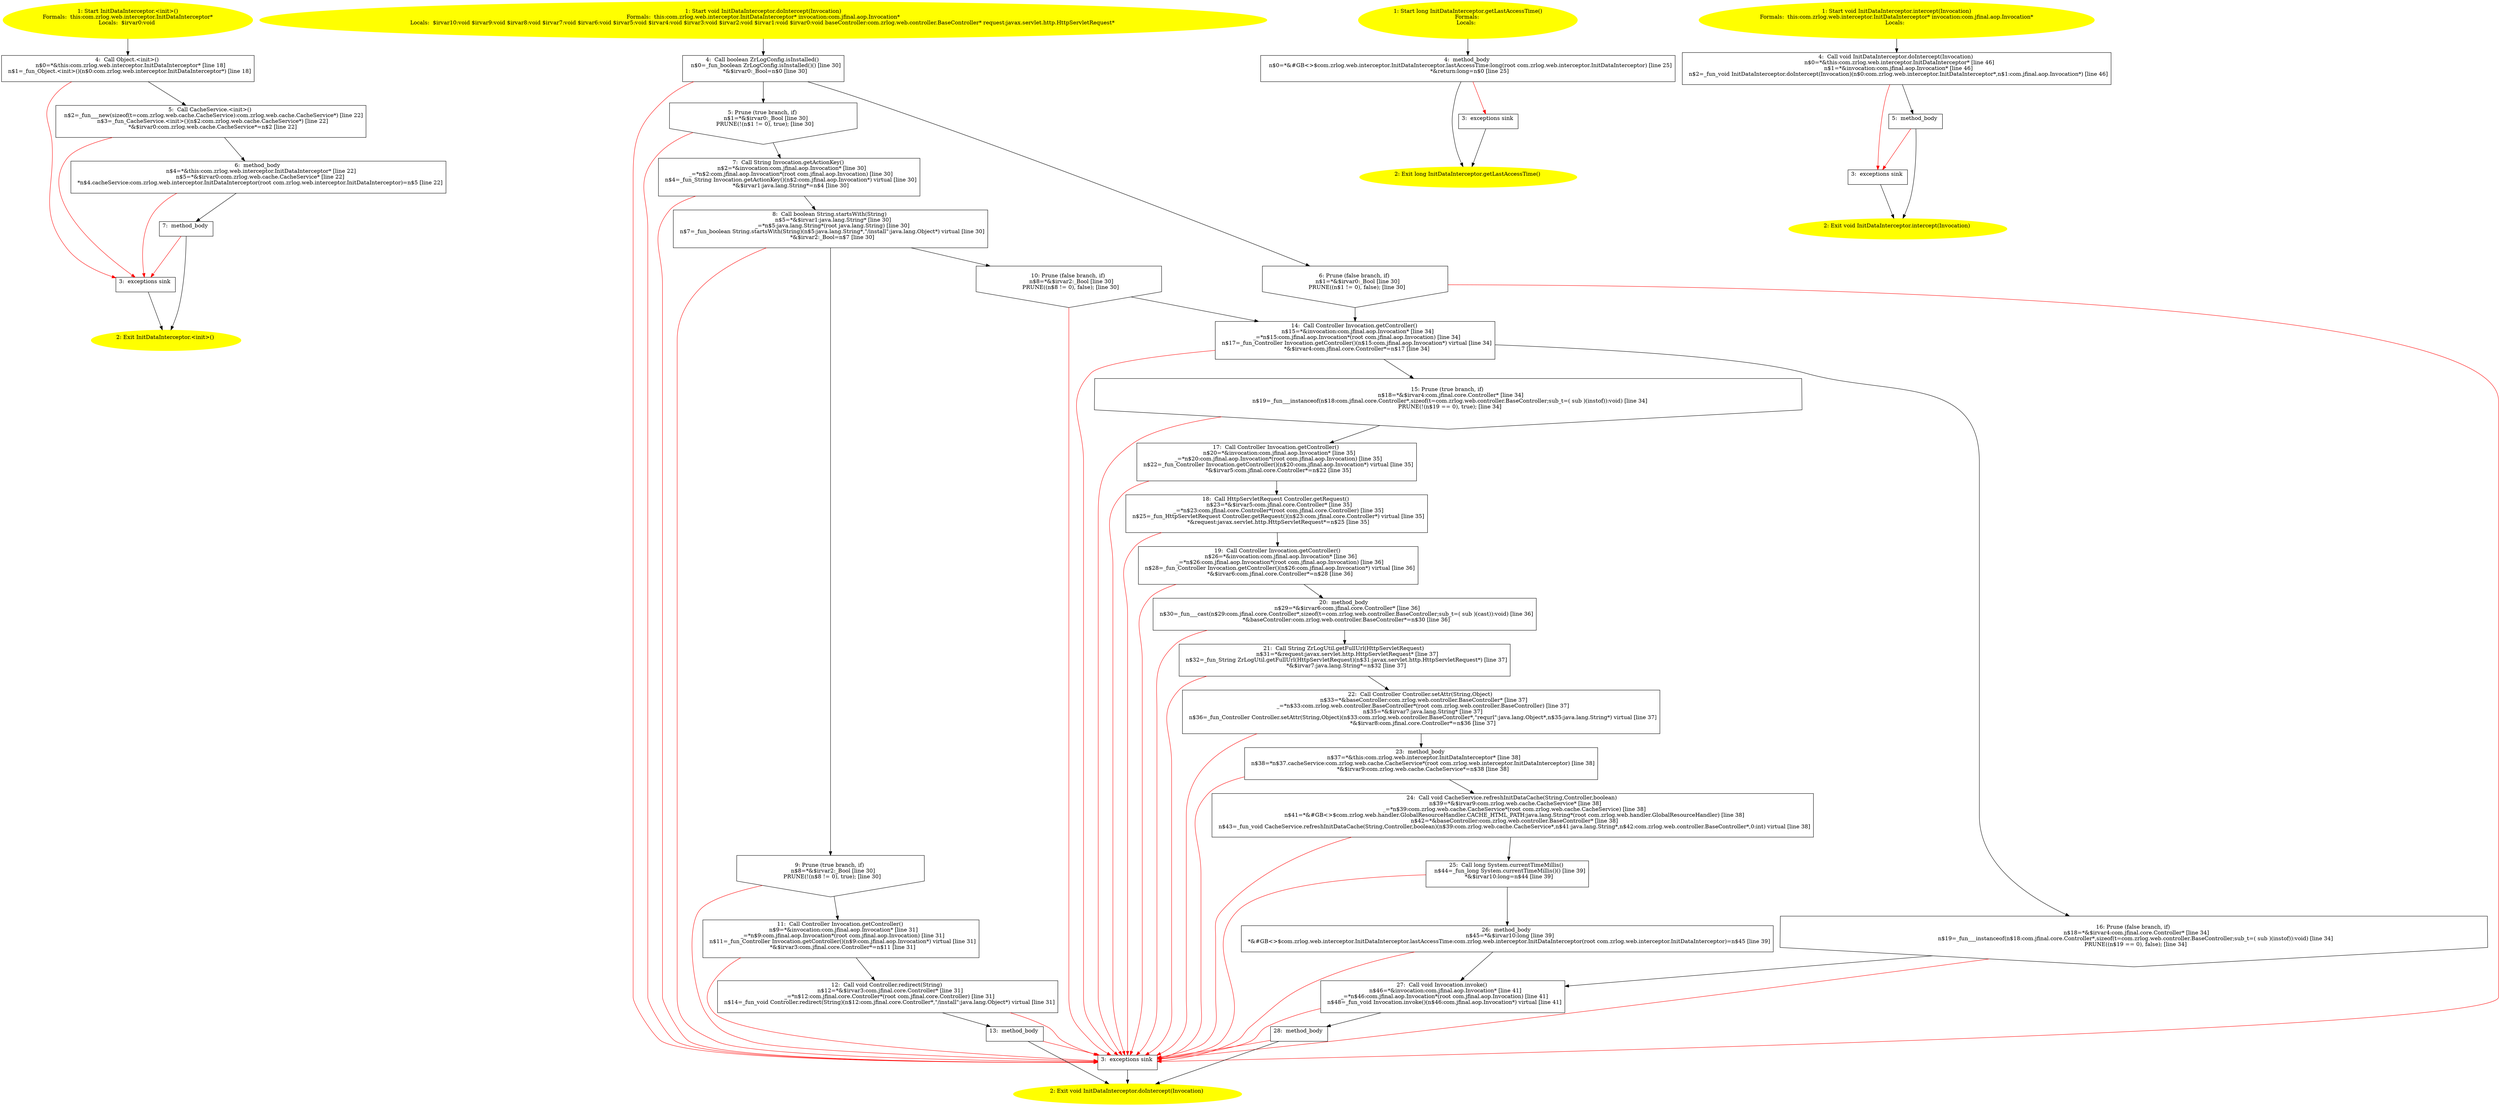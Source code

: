 /* @generated */
digraph cfg {
"com.zrlog.web.interceptor.InitDataInterceptor.<init>().6450cf40d40126b0e0ce25f063590f69_1" [label="1: Start InitDataInterceptor.<init>()\nFormals:  this:com.zrlog.web.interceptor.InitDataInterceptor*\nLocals:  $irvar0:void \n  " color=yellow style=filled]
	

	 "com.zrlog.web.interceptor.InitDataInterceptor.<init>().6450cf40d40126b0e0ce25f063590f69_1" -> "com.zrlog.web.interceptor.InitDataInterceptor.<init>().6450cf40d40126b0e0ce25f063590f69_4" ;
"com.zrlog.web.interceptor.InitDataInterceptor.<init>().6450cf40d40126b0e0ce25f063590f69_2" [label="2: Exit InitDataInterceptor.<init>() \n  " color=yellow style=filled]
	

"com.zrlog.web.interceptor.InitDataInterceptor.<init>().6450cf40d40126b0e0ce25f063590f69_3" [label="3:  exceptions sink \n  " shape="box"]
	

	 "com.zrlog.web.interceptor.InitDataInterceptor.<init>().6450cf40d40126b0e0ce25f063590f69_3" -> "com.zrlog.web.interceptor.InitDataInterceptor.<init>().6450cf40d40126b0e0ce25f063590f69_2" ;
"com.zrlog.web.interceptor.InitDataInterceptor.<init>().6450cf40d40126b0e0ce25f063590f69_4" [label="4:  Call Object.<init>() \n   n$0=*&this:com.zrlog.web.interceptor.InitDataInterceptor* [line 18]\n  n$1=_fun_Object.<init>()(n$0:com.zrlog.web.interceptor.InitDataInterceptor*) [line 18]\n " shape="box"]
	

	 "com.zrlog.web.interceptor.InitDataInterceptor.<init>().6450cf40d40126b0e0ce25f063590f69_4" -> "com.zrlog.web.interceptor.InitDataInterceptor.<init>().6450cf40d40126b0e0ce25f063590f69_5" ;
	 "com.zrlog.web.interceptor.InitDataInterceptor.<init>().6450cf40d40126b0e0ce25f063590f69_4" -> "com.zrlog.web.interceptor.InitDataInterceptor.<init>().6450cf40d40126b0e0ce25f063590f69_3" [color="red" ];
"com.zrlog.web.interceptor.InitDataInterceptor.<init>().6450cf40d40126b0e0ce25f063590f69_5" [label="5:  Call CacheService.<init>() \n   n$2=_fun___new(sizeof(t=com.zrlog.web.cache.CacheService):com.zrlog.web.cache.CacheService*) [line 22]\n  n$3=_fun_CacheService.<init>()(n$2:com.zrlog.web.cache.CacheService*) [line 22]\n  *&$irvar0:com.zrlog.web.cache.CacheService*=n$2 [line 22]\n " shape="box"]
	

	 "com.zrlog.web.interceptor.InitDataInterceptor.<init>().6450cf40d40126b0e0ce25f063590f69_5" -> "com.zrlog.web.interceptor.InitDataInterceptor.<init>().6450cf40d40126b0e0ce25f063590f69_6" ;
	 "com.zrlog.web.interceptor.InitDataInterceptor.<init>().6450cf40d40126b0e0ce25f063590f69_5" -> "com.zrlog.web.interceptor.InitDataInterceptor.<init>().6450cf40d40126b0e0ce25f063590f69_3" [color="red" ];
"com.zrlog.web.interceptor.InitDataInterceptor.<init>().6450cf40d40126b0e0ce25f063590f69_6" [label="6:  method_body \n   n$4=*&this:com.zrlog.web.interceptor.InitDataInterceptor* [line 22]\n  n$5=*&$irvar0:com.zrlog.web.cache.CacheService* [line 22]\n  *n$4.cacheService:com.zrlog.web.interceptor.InitDataInterceptor(root com.zrlog.web.interceptor.InitDataInterceptor)=n$5 [line 22]\n " shape="box"]
	

	 "com.zrlog.web.interceptor.InitDataInterceptor.<init>().6450cf40d40126b0e0ce25f063590f69_6" -> "com.zrlog.web.interceptor.InitDataInterceptor.<init>().6450cf40d40126b0e0ce25f063590f69_7" ;
	 "com.zrlog.web.interceptor.InitDataInterceptor.<init>().6450cf40d40126b0e0ce25f063590f69_6" -> "com.zrlog.web.interceptor.InitDataInterceptor.<init>().6450cf40d40126b0e0ce25f063590f69_3" [color="red" ];
"com.zrlog.web.interceptor.InitDataInterceptor.<init>().6450cf40d40126b0e0ce25f063590f69_7" [label="7:  method_body \n  " shape="box"]
	

	 "com.zrlog.web.interceptor.InitDataInterceptor.<init>().6450cf40d40126b0e0ce25f063590f69_7" -> "com.zrlog.web.interceptor.InitDataInterceptor.<init>().6450cf40d40126b0e0ce25f063590f69_2" ;
	 "com.zrlog.web.interceptor.InitDataInterceptor.<init>().6450cf40d40126b0e0ce25f063590f69_7" -> "com.zrlog.web.interceptor.InitDataInterceptor.<init>().6450cf40d40126b0e0ce25f063590f69_3" [color="red" ];
"com.zrlog.web.interceptor.InitDataInterceptor.doIntercept(com.jfinal.aop.Invocation):void.5eb7ccba4d43872726328a76ab29473d_1" [label="1: Start void InitDataInterceptor.doIntercept(Invocation)\nFormals:  this:com.zrlog.web.interceptor.InitDataInterceptor* invocation:com.jfinal.aop.Invocation*\nLocals:  $irvar10:void $irvar9:void $irvar8:void $irvar7:void $irvar6:void $irvar5:void $irvar4:void $irvar3:void $irvar2:void $irvar1:void $irvar0:void baseController:com.zrlog.web.controller.BaseController* request:javax.servlet.http.HttpServletRequest* \n  " color=yellow style=filled]
	

	 "com.zrlog.web.interceptor.InitDataInterceptor.doIntercept(com.jfinal.aop.Invocation):void.5eb7ccba4d43872726328a76ab29473d_1" -> "com.zrlog.web.interceptor.InitDataInterceptor.doIntercept(com.jfinal.aop.Invocation):void.5eb7ccba4d43872726328a76ab29473d_4" ;
"com.zrlog.web.interceptor.InitDataInterceptor.doIntercept(com.jfinal.aop.Invocation):void.5eb7ccba4d43872726328a76ab29473d_2" [label="2: Exit void InitDataInterceptor.doIntercept(Invocation) \n  " color=yellow style=filled]
	

"com.zrlog.web.interceptor.InitDataInterceptor.doIntercept(com.jfinal.aop.Invocation):void.5eb7ccba4d43872726328a76ab29473d_3" [label="3:  exceptions sink \n  " shape="box"]
	

	 "com.zrlog.web.interceptor.InitDataInterceptor.doIntercept(com.jfinal.aop.Invocation):void.5eb7ccba4d43872726328a76ab29473d_3" -> "com.zrlog.web.interceptor.InitDataInterceptor.doIntercept(com.jfinal.aop.Invocation):void.5eb7ccba4d43872726328a76ab29473d_2" ;
"com.zrlog.web.interceptor.InitDataInterceptor.doIntercept(com.jfinal.aop.Invocation):void.5eb7ccba4d43872726328a76ab29473d_4" [label="4:  Call boolean ZrLogConfig.isInstalled() \n   n$0=_fun_boolean ZrLogConfig.isInstalled()() [line 30]\n  *&$irvar0:_Bool=n$0 [line 30]\n " shape="box"]
	

	 "com.zrlog.web.interceptor.InitDataInterceptor.doIntercept(com.jfinal.aop.Invocation):void.5eb7ccba4d43872726328a76ab29473d_4" -> "com.zrlog.web.interceptor.InitDataInterceptor.doIntercept(com.jfinal.aop.Invocation):void.5eb7ccba4d43872726328a76ab29473d_5" ;
	 "com.zrlog.web.interceptor.InitDataInterceptor.doIntercept(com.jfinal.aop.Invocation):void.5eb7ccba4d43872726328a76ab29473d_4" -> "com.zrlog.web.interceptor.InitDataInterceptor.doIntercept(com.jfinal.aop.Invocation):void.5eb7ccba4d43872726328a76ab29473d_6" ;
	 "com.zrlog.web.interceptor.InitDataInterceptor.doIntercept(com.jfinal.aop.Invocation):void.5eb7ccba4d43872726328a76ab29473d_4" -> "com.zrlog.web.interceptor.InitDataInterceptor.doIntercept(com.jfinal.aop.Invocation):void.5eb7ccba4d43872726328a76ab29473d_3" [color="red" ];
"com.zrlog.web.interceptor.InitDataInterceptor.doIntercept(com.jfinal.aop.Invocation):void.5eb7ccba4d43872726328a76ab29473d_5" [label="5: Prune (true branch, if) \n   n$1=*&$irvar0:_Bool [line 30]\n  PRUNE(!(n$1 != 0), true); [line 30]\n " shape="invhouse"]
	

	 "com.zrlog.web.interceptor.InitDataInterceptor.doIntercept(com.jfinal.aop.Invocation):void.5eb7ccba4d43872726328a76ab29473d_5" -> "com.zrlog.web.interceptor.InitDataInterceptor.doIntercept(com.jfinal.aop.Invocation):void.5eb7ccba4d43872726328a76ab29473d_7" ;
	 "com.zrlog.web.interceptor.InitDataInterceptor.doIntercept(com.jfinal.aop.Invocation):void.5eb7ccba4d43872726328a76ab29473d_5" -> "com.zrlog.web.interceptor.InitDataInterceptor.doIntercept(com.jfinal.aop.Invocation):void.5eb7ccba4d43872726328a76ab29473d_3" [color="red" ];
"com.zrlog.web.interceptor.InitDataInterceptor.doIntercept(com.jfinal.aop.Invocation):void.5eb7ccba4d43872726328a76ab29473d_6" [label="6: Prune (false branch, if) \n   n$1=*&$irvar0:_Bool [line 30]\n  PRUNE((n$1 != 0), false); [line 30]\n " shape="invhouse"]
	

	 "com.zrlog.web.interceptor.InitDataInterceptor.doIntercept(com.jfinal.aop.Invocation):void.5eb7ccba4d43872726328a76ab29473d_6" -> "com.zrlog.web.interceptor.InitDataInterceptor.doIntercept(com.jfinal.aop.Invocation):void.5eb7ccba4d43872726328a76ab29473d_14" ;
	 "com.zrlog.web.interceptor.InitDataInterceptor.doIntercept(com.jfinal.aop.Invocation):void.5eb7ccba4d43872726328a76ab29473d_6" -> "com.zrlog.web.interceptor.InitDataInterceptor.doIntercept(com.jfinal.aop.Invocation):void.5eb7ccba4d43872726328a76ab29473d_3" [color="red" ];
"com.zrlog.web.interceptor.InitDataInterceptor.doIntercept(com.jfinal.aop.Invocation):void.5eb7ccba4d43872726328a76ab29473d_7" [label="7:  Call String Invocation.getActionKey() \n   n$2=*&invocation:com.jfinal.aop.Invocation* [line 30]\n  _=*n$2:com.jfinal.aop.Invocation*(root com.jfinal.aop.Invocation) [line 30]\n  n$4=_fun_String Invocation.getActionKey()(n$2:com.jfinal.aop.Invocation*) virtual [line 30]\n  *&$irvar1:java.lang.String*=n$4 [line 30]\n " shape="box"]
	

	 "com.zrlog.web.interceptor.InitDataInterceptor.doIntercept(com.jfinal.aop.Invocation):void.5eb7ccba4d43872726328a76ab29473d_7" -> "com.zrlog.web.interceptor.InitDataInterceptor.doIntercept(com.jfinal.aop.Invocation):void.5eb7ccba4d43872726328a76ab29473d_8" ;
	 "com.zrlog.web.interceptor.InitDataInterceptor.doIntercept(com.jfinal.aop.Invocation):void.5eb7ccba4d43872726328a76ab29473d_7" -> "com.zrlog.web.interceptor.InitDataInterceptor.doIntercept(com.jfinal.aop.Invocation):void.5eb7ccba4d43872726328a76ab29473d_3" [color="red" ];
"com.zrlog.web.interceptor.InitDataInterceptor.doIntercept(com.jfinal.aop.Invocation):void.5eb7ccba4d43872726328a76ab29473d_8" [label="8:  Call boolean String.startsWith(String) \n   n$5=*&$irvar1:java.lang.String* [line 30]\n  _=*n$5:java.lang.String*(root java.lang.String) [line 30]\n  n$7=_fun_boolean String.startsWith(String)(n$5:java.lang.String*,\"/install\":java.lang.Object*) virtual [line 30]\n  *&$irvar2:_Bool=n$7 [line 30]\n " shape="box"]
	

	 "com.zrlog.web.interceptor.InitDataInterceptor.doIntercept(com.jfinal.aop.Invocation):void.5eb7ccba4d43872726328a76ab29473d_8" -> "com.zrlog.web.interceptor.InitDataInterceptor.doIntercept(com.jfinal.aop.Invocation):void.5eb7ccba4d43872726328a76ab29473d_9" ;
	 "com.zrlog.web.interceptor.InitDataInterceptor.doIntercept(com.jfinal.aop.Invocation):void.5eb7ccba4d43872726328a76ab29473d_8" -> "com.zrlog.web.interceptor.InitDataInterceptor.doIntercept(com.jfinal.aop.Invocation):void.5eb7ccba4d43872726328a76ab29473d_10" ;
	 "com.zrlog.web.interceptor.InitDataInterceptor.doIntercept(com.jfinal.aop.Invocation):void.5eb7ccba4d43872726328a76ab29473d_8" -> "com.zrlog.web.interceptor.InitDataInterceptor.doIntercept(com.jfinal.aop.Invocation):void.5eb7ccba4d43872726328a76ab29473d_3" [color="red" ];
"com.zrlog.web.interceptor.InitDataInterceptor.doIntercept(com.jfinal.aop.Invocation):void.5eb7ccba4d43872726328a76ab29473d_9" [label="9: Prune (true branch, if) \n   n$8=*&$irvar2:_Bool [line 30]\n  PRUNE(!(n$8 != 0), true); [line 30]\n " shape="invhouse"]
	

	 "com.zrlog.web.interceptor.InitDataInterceptor.doIntercept(com.jfinal.aop.Invocation):void.5eb7ccba4d43872726328a76ab29473d_9" -> "com.zrlog.web.interceptor.InitDataInterceptor.doIntercept(com.jfinal.aop.Invocation):void.5eb7ccba4d43872726328a76ab29473d_11" ;
	 "com.zrlog.web.interceptor.InitDataInterceptor.doIntercept(com.jfinal.aop.Invocation):void.5eb7ccba4d43872726328a76ab29473d_9" -> "com.zrlog.web.interceptor.InitDataInterceptor.doIntercept(com.jfinal.aop.Invocation):void.5eb7ccba4d43872726328a76ab29473d_3" [color="red" ];
"com.zrlog.web.interceptor.InitDataInterceptor.doIntercept(com.jfinal.aop.Invocation):void.5eb7ccba4d43872726328a76ab29473d_10" [label="10: Prune (false branch, if) \n   n$8=*&$irvar2:_Bool [line 30]\n  PRUNE((n$8 != 0), false); [line 30]\n " shape="invhouse"]
	

	 "com.zrlog.web.interceptor.InitDataInterceptor.doIntercept(com.jfinal.aop.Invocation):void.5eb7ccba4d43872726328a76ab29473d_10" -> "com.zrlog.web.interceptor.InitDataInterceptor.doIntercept(com.jfinal.aop.Invocation):void.5eb7ccba4d43872726328a76ab29473d_14" ;
	 "com.zrlog.web.interceptor.InitDataInterceptor.doIntercept(com.jfinal.aop.Invocation):void.5eb7ccba4d43872726328a76ab29473d_10" -> "com.zrlog.web.interceptor.InitDataInterceptor.doIntercept(com.jfinal.aop.Invocation):void.5eb7ccba4d43872726328a76ab29473d_3" [color="red" ];
"com.zrlog.web.interceptor.InitDataInterceptor.doIntercept(com.jfinal.aop.Invocation):void.5eb7ccba4d43872726328a76ab29473d_11" [label="11:  Call Controller Invocation.getController() \n   n$9=*&invocation:com.jfinal.aop.Invocation* [line 31]\n  _=*n$9:com.jfinal.aop.Invocation*(root com.jfinal.aop.Invocation) [line 31]\n  n$11=_fun_Controller Invocation.getController()(n$9:com.jfinal.aop.Invocation*) virtual [line 31]\n  *&$irvar3:com.jfinal.core.Controller*=n$11 [line 31]\n " shape="box"]
	

	 "com.zrlog.web.interceptor.InitDataInterceptor.doIntercept(com.jfinal.aop.Invocation):void.5eb7ccba4d43872726328a76ab29473d_11" -> "com.zrlog.web.interceptor.InitDataInterceptor.doIntercept(com.jfinal.aop.Invocation):void.5eb7ccba4d43872726328a76ab29473d_12" ;
	 "com.zrlog.web.interceptor.InitDataInterceptor.doIntercept(com.jfinal.aop.Invocation):void.5eb7ccba4d43872726328a76ab29473d_11" -> "com.zrlog.web.interceptor.InitDataInterceptor.doIntercept(com.jfinal.aop.Invocation):void.5eb7ccba4d43872726328a76ab29473d_3" [color="red" ];
"com.zrlog.web.interceptor.InitDataInterceptor.doIntercept(com.jfinal.aop.Invocation):void.5eb7ccba4d43872726328a76ab29473d_12" [label="12:  Call void Controller.redirect(String) \n   n$12=*&$irvar3:com.jfinal.core.Controller* [line 31]\n  _=*n$12:com.jfinal.core.Controller*(root com.jfinal.core.Controller) [line 31]\n  n$14=_fun_void Controller.redirect(String)(n$12:com.jfinal.core.Controller*,\"/install\":java.lang.Object*) virtual [line 31]\n " shape="box"]
	

	 "com.zrlog.web.interceptor.InitDataInterceptor.doIntercept(com.jfinal.aop.Invocation):void.5eb7ccba4d43872726328a76ab29473d_12" -> "com.zrlog.web.interceptor.InitDataInterceptor.doIntercept(com.jfinal.aop.Invocation):void.5eb7ccba4d43872726328a76ab29473d_13" ;
	 "com.zrlog.web.interceptor.InitDataInterceptor.doIntercept(com.jfinal.aop.Invocation):void.5eb7ccba4d43872726328a76ab29473d_12" -> "com.zrlog.web.interceptor.InitDataInterceptor.doIntercept(com.jfinal.aop.Invocation):void.5eb7ccba4d43872726328a76ab29473d_3" [color="red" ];
"com.zrlog.web.interceptor.InitDataInterceptor.doIntercept(com.jfinal.aop.Invocation):void.5eb7ccba4d43872726328a76ab29473d_13" [label="13:  method_body \n  " shape="box"]
	

	 "com.zrlog.web.interceptor.InitDataInterceptor.doIntercept(com.jfinal.aop.Invocation):void.5eb7ccba4d43872726328a76ab29473d_13" -> "com.zrlog.web.interceptor.InitDataInterceptor.doIntercept(com.jfinal.aop.Invocation):void.5eb7ccba4d43872726328a76ab29473d_2" ;
	 "com.zrlog.web.interceptor.InitDataInterceptor.doIntercept(com.jfinal.aop.Invocation):void.5eb7ccba4d43872726328a76ab29473d_13" -> "com.zrlog.web.interceptor.InitDataInterceptor.doIntercept(com.jfinal.aop.Invocation):void.5eb7ccba4d43872726328a76ab29473d_3" [color="red" ];
"com.zrlog.web.interceptor.InitDataInterceptor.doIntercept(com.jfinal.aop.Invocation):void.5eb7ccba4d43872726328a76ab29473d_14" [label="14:  Call Controller Invocation.getController() \n   n$15=*&invocation:com.jfinal.aop.Invocation* [line 34]\n  _=*n$15:com.jfinal.aop.Invocation*(root com.jfinal.aop.Invocation) [line 34]\n  n$17=_fun_Controller Invocation.getController()(n$15:com.jfinal.aop.Invocation*) virtual [line 34]\n  *&$irvar4:com.jfinal.core.Controller*=n$17 [line 34]\n " shape="box"]
	

	 "com.zrlog.web.interceptor.InitDataInterceptor.doIntercept(com.jfinal.aop.Invocation):void.5eb7ccba4d43872726328a76ab29473d_14" -> "com.zrlog.web.interceptor.InitDataInterceptor.doIntercept(com.jfinal.aop.Invocation):void.5eb7ccba4d43872726328a76ab29473d_15" ;
	 "com.zrlog.web.interceptor.InitDataInterceptor.doIntercept(com.jfinal.aop.Invocation):void.5eb7ccba4d43872726328a76ab29473d_14" -> "com.zrlog.web.interceptor.InitDataInterceptor.doIntercept(com.jfinal.aop.Invocation):void.5eb7ccba4d43872726328a76ab29473d_16" ;
	 "com.zrlog.web.interceptor.InitDataInterceptor.doIntercept(com.jfinal.aop.Invocation):void.5eb7ccba4d43872726328a76ab29473d_14" -> "com.zrlog.web.interceptor.InitDataInterceptor.doIntercept(com.jfinal.aop.Invocation):void.5eb7ccba4d43872726328a76ab29473d_3" [color="red" ];
"com.zrlog.web.interceptor.InitDataInterceptor.doIntercept(com.jfinal.aop.Invocation):void.5eb7ccba4d43872726328a76ab29473d_15" [label="15: Prune (true branch, if) \n   n$18=*&$irvar4:com.jfinal.core.Controller* [line 34]\n  n$19=_fun___instanceof(n$18:com.jfinal.core.Controller*,sizeof(t=com.zrlog.web.controller.BaseController;sub_t=( sub )(instof)):void) [line 34]\n  PRUNE(!(n$19 == 0), true); [line 34]\n " shape="invhouse"]
	

	 "com.zrlog.web.interceptor.InitDataInterceptor.doIntercept(com.jfinal.aop.Invocation):void.5eb7ccba4d43872726328a76ab29473d_15" -> "com.zrlog.web.interceptor.InitDataInterceptor.doIntercept(com.jfinal.aop.Invocation):void.5eb7ccba4d43872726328a76ab29473d_17" ;
	 "com.zrlog.web.interceptor.InitDataInterceptor.doIntercept(com.jfinal.aop.Invocation):void.5eb7ccba4d43872726328a76ab29473d_15" -> "com.zrlog.web.interceptor.InitDataInterceptor.doIntercept(com.jfinal.aop.Invocation):void.5eb7ccba4d43872726328a76ab29473d_3" [color="red" ];
"com.zrlog.web.interceptor.InitDataInterceptor.doIntercept(com.jfinal.aop.Invocation):void.5eb7ccba4d43872726328a76ab29473d_16" [label="16: Prune (false branch, if) \n   n$18=*&$irvar4:com.jfinal.core.Controller* [line 34]\n  n$19=_fun___instanceof(n$18:com.jfinal.core.Controller*,sizeof(t=com.zrlog.web.controller.BaseController;sub_t=( sub )(instof)):void) [line 34]\n  PRUNE((n$19 == 0), false); [line 34]\n " shape="invhouse"]
	

	 "com.zrlog.web.interceptor.InitDataInterceptor.doIntercept(com.jfinal.aop.Invocation):void.5eb7ccba4d43872726328a76ab29473d_16" -> "com.zrlog.web.interceptor.InitDataInterceptor.doIntercept(com.jfinal.aop.Invocation):void.5eb7ccba4d43872726328a76ab29473d_27" ;
	 "com.zrlog.web.interceptor.InitDataInterceptor.doIntercept(com.jfinal.aop.Invocation):void.5eb7ccba4d43872726328a76ab29473d_16" -> "com.zrlog.web.interceptor.InitDataInterceptor.doIntercept(com.jfinal.aop.Invocation):void.5eb7ccba4d43872726328a76ab29473d_3" [color="red" ];
"com.zrlog.web.interceptor.InitDataInterceptor.doIntercept(com.jfinal.aop.Invocation):void.5eb7ccba4d43872726328a76ab29473d_17" [label="17:  Call Controller Invocation.getController() \n   n$20=*&invocation:com.jfinal.aop.Invocation* [line 35]\n  _=*n$20:com.jfinal.aop.Invocation*(root com.jfinal.aop.Invocation) [line 35]\n  n$22=_fun_Controller Invocation.getController()(n$20:com.jfinal.aop.Invocation*) virtual [line 35]\n  *&$irvar5:com.jfinal.core.Controller*=n$22 [line 35]\n " shape="box"]
	

	 "com.zrlog.web.interceptor.InitDataInterceptor.doIntercept(com.jfinal.aop.Invocation):void.5eb7ccba4d43872726328a76ab29473d_17" -> "com.zrlog.web.interceptor.InitDataInterceptor.doIntercept(com.jfinal.aop.Invocation):void.5eb7ccba4d43872726328a76ab29473d_18" ;
	 "com.zrlog.web.interceptor.InitDataInterceptor.doIntercept(com.jfinal.aop.Invocation):void.5eb7ccba4d43872726328a76ab29473d_17" -> "com.zrlog.web.interceptor.InitDataInterceptor.doIntercept(com.jfinal.aop.Invocation):void.5eb7ccba4d43872726328a76ab29473d_3" [color="red" ];
"com.zrlog.web.interceptor.InitDataInterceptor.doIntercept(com.jfinal.aop.Invocation):void.5eb7ccba4d43872726328a76ab29473d_18" [label="18:  Call HttpServletRequest Controller.getRequest() \n   n$23=*&$irvar5:com.jfinal.core.Controller* [line 35]\n  _=*n$23:com.jfinal.core.Controller*(root com.jfinal.core.Controller) [line 35]\n  n$25=_fun_HttpServletRequest Controller.getRequest()(n$23:com.jfinal.core.Controller*) virtual [line 35]\n  *&request:javax.servlet.http.HttpServletRequest*=n$25 [line 35]\n " shape="box"]
	

	 "com.zrlog.web.interceptor.InitDataInterceptor.doIntercept(com.jfinal.aop.Invocation):void.5eb7ccba4d43872726328a76ab29473d_18" -> "com.zrlog.web.interceptor.InitDataInterceptor.doIntercept(com.jfinal.aop.Invocation):void.5eb7ccba4d43872726328a76ab29473d_19" ;
	 "com.zrlog.web.interceptor.InitDataInterceptor.doIntercept(com.jfinal.aop.Invocation):void.5eb7ccba4d43872726328a76ab29473d_18" -> "com.zrlog.web.interceptor.InitDataInterceptor.doIntercept(com.jfinal.aop.Invocation):void.5eb7ccba4d43872726328a76ab29473d_3" [color="red" ];
"com.zrlog.web.interceptor.InitDataInterceptor.doIntercept(com.jfinal.aop.Invocation):void.5eb7ccba4d43872726328a76ab29473d_19" [label="19:  Call Controller Invocation.getController() \n   n$26=*&invocation:com.jfinal.aop.Invocation* [line 36]\n  _=*n$26:com.jfinal.aop.Invocation*(root com.jfinal.aop.Invocation) [line 36]\n  n$28=_fun_Controller Invocation.getController()(n$26:com.jfinal.aop.Invocation*) virtual [line 36]\n  *&$irvar6:com.jfinal.core.Controller*=n$28 [line 36]\n " shape="box"]
	

	 "com.zrlog.web.interceptor.InitDataInterceptor.doIntercept(com.jfinal.aop.Invocation):void.5eb7ccba4d43872726328a76ab29473d_19" -> "com.zrlog.web.interceptor.InitDataInterceptor.doIntercept(com.jfinal.aop.Invocation):void.5eb7ccba4d43872726328a76ab29473d_20" ;
	 "com.zrlog.web.interceptor.InitDataInterceptor.doIntercept(com.jfinal.aop.Invocation):void.5eb7ccba4d43872726328a76ab29473d_19" -> "com.zrlog.web.interceptor.InitDataInterceptor.doIntercept(com.jfinal.aop.Invocation):void.5eb7ccba4d43872726328a76ab29473d_3" [color="red" ];
"com.zrlog.web.interceptor.InitDataInterceptor.doIntercept(com.jfinal.aop.Invocation):void.5eb7ccba4d43872726328a76ab29473d_20" [label="20:  method_body \n   n$29=*&$irvar6:com.jfinal.core.Controller* [line 36]\n  n$30=_fun___cast(n$29:com.jfinal.core.Controller*,sizeof(t=com.zrlog.web.controller.BaseController;sub_t=( sub )(cast)):void) [line 36]\n  *&baseController:com.zrlog.web.controller.BaseController*=n$30 [line 36]\n " shape="box"]
	

	 "com.zrlog.web.interceptor.InitDataInterceptor.doIntercept(com.jfinal.aop.Invocation):void.5eb7ccba4d43872726328a76ab29473d_20" -> "com.zrlog.web.interceptor.InitDataInterceptor.doIntercept(com.jfinal.aop.Invocation):void.5eb7ccba4d43872726328a76ab29473d_21" ;
	 "com.zrlog.web.interceptor.InitDataInterceptor.doIntercept(com.jfinal.aop.Invocation):void.5eb7ccba4d43872726328a76ab29473d_20" -> "com.zrlog.web.interceptor.InitDataInterceptor.doIntercept(com.jfinal.aop.Invocation):void.5eb7ccba4d43872726328a76ab29473d_3" [color="red" ];
"com.zrlog.web.interceptor.InitDataInterceptor.doIntercept(com.jfinal.aop.Invocation):void.5eb7ccba4d43872726328a76ab29473d_21" [label="21:  Call String ZrLogUtil.getFullUrl(HttpServletRequest) \n   n$31=*&request:javax.servlet.http.HttpServletRequest* [line 37]\n  n$32=_fun_String ZrLogUtil.getFullUrl(HttpServletRequest)(n$31:javax.servlet.http.HttpServletRequest*) [line 37]\n  *&$irvar7:java.lang.String*=n$32 [line 37]\n " shape="box"]
	

	 "com.zrlog.web.interceptor.InitDataInterceptor.doIntercept(com.jfinal.aop.Invocation):void.5eb7ccba4d43872726328a76ab29473d_21" -> "com.zrlog.web.interceptor.InitDataInterceptor.doIntercept(com.jfinal.aop.Invocation):void.5eb7ccba4d43872726328a76ab29473d_22" ;
	 "com.zrlog.web.interceptor.InitDataInterceptor.doIntercept(com.jfinal.aop.Invocation):void.5eb7ccba4d43872726328a76ab29473d_21" -> "com.zrlog.web.interceptor.InitDataInterceptor.doIntercept(com.jfinal.aop.Invocation):void.5eb7ccba4d43872726328a76ab29473d_3" [color="red" ];
"com.zrlog.web.interceptor.InitDataInterceptor.doIntercept(com.jfinal.aop.Invocation):void.5eb7ccba4d43872726328a76ab29473d_22" [label="22:  Call Controller Controller.setAttr(String,Object) \n   n$33=*&baseController:com.zrlog.web.controller.BaseController* [line 37]\n  _=*n$33:com.zrlog.web.controller.BaseController*(root com.zrlog.web.controller.BaseController) [line 37]\n  n$35=*&$irvar7:java.lang.String* [line 37]\n  n$36=_fun_Controller Controller.setAttr(String,Object)(n$33:com.zrlog.web.controller.BaseController*,\"requrl\":java.lang.Object*,n$35:java.lang.String*) virtual [line 37]\n  *&$irvar8:com.jfinal.core.Controller*=n$36 [line 37]\n " shape="box"]
	

	 "com.zrlog.web.interceptor.InitDataInterceptor.doIntercept(com.jfinal.aop.Invocation):void.5eb7ccba4d43872726328a76ab29473d_22" -> "com.zrlog.web.interceptor.InitDataInterceptor.doIntercept(com.jfinal.aop.Invocation):void.5eb7ccba4d43872726328a76ab29473d_23" ;
	 "com.zrlog.web.interceptor.InitDataInterceptor.doIntercept(com.jfinal.aop.Invocation):void.5eb7ccba4d43872726328a76ab29473d_22" -> "com.zrlog.web.interceptor.InitDataInterceptor.doIntercept(com.jfinal.aop.Invocation):void.5eb7ccba4d43872726328a76ab29473d_3" [color="red" ];
"com.zrlog.web.interceptor.InitDataInterceptor.doIntercept(com.jfinal.aop.Invocation):void.5eb7ccba4d43872726328a76ab29473d_23" [label="23:  method_body \n   n$37=*&this:com.zrlog.web.interceptor.InitDataInterceptor* [line 38]\n  n$38=*n$37.cacheService:com.zrlog.web.cache.CacheService*(root com.zrlog.web.interceptor.InitDataInterceptor) [line 38]\n  *&$irvar9:com.zrlog.web.cache.CacheService*=n$38 [line 38]\n " shape="box"]
	

	 "com.zrlog.web.interceptor.InitDataInterceptor.doIntercept(com.jfinal.aop.Invocation):void.5eb7ccba4d43872726328a76ab29473d_23" -> "com.zrlog.web.interceptor.InitDataInterceptor.doIntercept(com.jfinal.aop.Invocation):void.5eb7ccba4d43872726328a76ab29473d_24" ;
	 "com.zrlog.web.interceptor.InitDataInterceptor.doIntercept(com.jfinal.aop.Invocation):void.5eb7ccba4d43872726328a76ab29473d_23" -> "com.zrlog.web.interceptor.InitDataInterceptor.doIntercept(com.jfinal.aop.Invocation):void.5eb7ccba4d43872726328a76ab29473d_3" [color="red" ];
"com.zrlog.web.interceptor.InitDataInterceptor.doIntercept(com.jfinal.aop.Invocation):void.5eb7ccba4d43872726328a76ab29473d_24" [label="24:  Call void CacheService.refreshInitDataCache(String,Controller,boolean) \n   n$39=*&$irvar9:com.zrlog.web.cache.CacheService* [line 38]\n  _=*n$39:com.zrlog.web.cache.CacheService*(root com.zrlog.web.cache.CacheService) [line 38]\n  n$41=*&#GB<>$com.zrlog.web.handler.GlobalResourceHandler.CACHE_HTML_PATH:java.lang.String*(root com.zrlog.web.handler.GlobalResourceHandler) [line 38]\n  n$42=*&baseController:com.zrlog.web.controller.BaseController* [line 38]\n  n$43=_fun_void CacheService.refreshInitDataCache(String,Controller,boolean)(n$39:com.zrlog.web.cache.CacheService*,n$41:java.lang.String*,n$42:com.zrlog.web.controller.BaseController*,0:int) virtual [line 38]\n " shape="box"]
	

	 "com.zrlog.web.interceptor.InitDataInterceptor.doIntercept(com.jfinal.aop.Invocation):void.5eb7ccba4d43872726328a76ab29473d_24" -> "com.zrlog.web.interceptor.InitDataInterceptor.doIntercept(com.jfinal.aop.Invocation):void.5eb7ccba4d43872726328a76ab29473d_25" ;
	 "com.zrlog.web.interceptor.InitDataInterceptor.doIntercept(com.jfinal.aop.Invocation):void.5eb7ccba4d43872726328a76ab29473d_24" -> "com.zrlog.web.interceptor.InitDataInterceptor.doIntercept(com.jfinal.aop.Invocation):void.5eb7ccba4d43872726328a76ab29473d_3" [color="red" ];
"com.zrlog.web.interceptor.InitDataInterceptor.doIntercept(com.jfinal.aop.Invocation):void.5eb7ccba4d43872726328a76ab29473d_25" [label="25:  Call long System.currentTimeMillis() \n   n$44=_fun_long System.currentTimeMillis()() [line 39]\n  *&$irvar10:long=n$44 [line 39]\n " shape="box"]
	

	 "com.zrlog.web.interceptor.InitDataInterceptor.doIntercept(com.jfinal.aop.Invocation):void.5eb7ccba4d43872726328a76ab29473d_25" -> "com.zrlog.web.interceptor.InitDataInterceptor.doIntercept(com.jfinal.aop.Invocation):void.5eb7ccba4d43872726328a76ab29473d_26" ;
	 "com.zrlog.web.interceptor.InitDataInterceptor.doIntercept(com.jfinal.aop.Invocation):void.5eb7ccba4d43872726328a76ab29473d_25" -> "com.zrlog.web.interceptor.InitDataInterceptor.doIntercept(com.jfinal.aop.Invocation):void.5eb7ccba4d43872726328a76ab29473d_3" [color="red" ];
"com.zrlog.web.interceptor.InitDataInterceptor.doIntercept(com.jfinal.aop.Invocation):void.5eb7ccba4d43872726328a76ab29473d_26" [label="26:  method_body \n   n$45=*&$irvar10:long [line 39]\n  *&#GB<>$com.zrlog.web.interceptor.InitDataInterceptor.lastAccessTime:com.zrlog.web.interceptor.InitDataInterceptor(root com.zrlog.web.interceptor.InitDataInterceptor)=n$45 [line 39]\n " shape="box"]
	

	 "com.zrlog.web.interceptor.InitDataInterceptor.doIntercept(com.jfinal.aop.Invocation):void.5eb7ccba4d43872726328a76ab29473d_26" -> "com.zrlog.web.interceptor.InitDataInterceptor.doIntercept(com.jfinal.aop.Invocation):void.5eb7ccba4d43872726328a76ab29473d_27" ;
	 "com.zrlog.web.interceptor.InitDataInterceptor.doIntercept(com.jfinal.aop.Invocation):void.5eb7ccba4d43872726328a76ab29473d_26" -> "com.zrlog.web.interceptor.InitDataInterceptor.doIntercept(com.jfinal.aop.Invocation):void.5eb7ccba4d43872726328a76ab29473d_3" [color="red" ];
"com.zrlog.web.interceptor.InitDataInterceptor.doIntercept(com.jfinal.aop.Invocation):void.5eb7ccba4d43872726328a76ab29473d_27" [label="27:  Call void Invocation.invoke() \n   n$46=*&invocation:com.jfinal.aop.Invocation* [line 41]\n  _=*n$46:com.jfinal.aop.Invocation*(root com.jfinal.aop.Invocation) [line 41]\n  n$48=_fun_void Invocation.invoke()(n$46:com.jfinal.aop.Invocation*) virtual [line 41]\n " shape="box"]
	

	 "com.zrlog.web.interceptor.InitDataInterceptor.doIntercept(com.jfinal.aop.Invocation):void.5eb7ccba4d43872726328a76ab29473d_27" -> "com.zrlog.web.interceptor.InitDataInterceptor.doIntercept(com.jfinal.aop.Invocation):void.5eb7ccba4d43872726328a76ab29473d_28" ;
	 "com.zrlog.web.interceptor.InitDataInterceptor.doIntercept(com.jfinal.aop.Invocation):void.5eb7ccba4d43872726328a76ab29473d_27" -> "com.zrlog.web.interceptor.InitDataInterceptor.doIntercept(com.jfinal.aop.Invocation):void.5eb7ccba4d43872726328a76ab29473d_3" [color="red" ];
"com.zrlog.web.interceptor.InitDataInterceptor.doIntercept(com.jfinal.aop.Invocation):void.5eb7ccba4d43872726328a76ab29473d_28" [label="28:  method_body \n  " shape="box"]
	

	 "com.zrlog.web.interceptor.InitDataInterceptor.doIntercept(com.jfinal.aop.Invocation):void.5eb7ccba4d43872726328a76ab29473d_28" -> "com.zrlog.web.interceptor.InitDataInterceptor.doIntercept(com.jfinal.aop.Invocation):void.5eb7ccba4d43872726328a76ab29473d_2" ;
	 "com.zrlog.web.interceptor.InitDataInterceptor.doIntercept(com.jfinal.aop.Invocation):void.5eb7ccba4d43872726328a76ab29473d_28" -> "com.zrlog.web.interceptor.InitDataInterceptor.doIntercept(com.jfinal.aop.Invocation):void.5eb7ccba4d43872726328a76ab29473d_3" [color="red" ];
"com.zrlog.web.interceptor.InitDataInterceptor.getLastAccessTime():long.d4f9e81c7d3e3acde1b48c81d67f6ef4_1" [label="1: Start long InitDataInterceptor.getLastAccessTime()\nFormals: \nLocals:  \n  " color=yellow style=filled]
	

	 "com.zrlog.web.interceptor.InitDataInterceptor.getLastAccessTime():long.d4f9e81c7d3e3acde1b48c81d67f6ef4_1" -> "com.zrlog.web.interceptor.InitDataInterceptor.getLastAccessTime():long.d4f9e81c7d3e3acde1b48c81d67f6ef4_4" ;
"com.zrlog.web.interceptor.InitDataInterceptor.getLastAccessTime():long.d4f9e81c7d3e3acde1b48c81d67f6ef4_2" [label="2: Exit long InitDataInterceptor.getLastAccessTime() \n  " color=yellow style=filled]
	

"com.zrlog.web.interceptor.InitDataInterceptor.getLastAccessTime():long.d4f9e81c7d3e3acde1b48c81d67f6ef4_3" [label="3:  exceptions sink \n  " shape="box"]
	

	 "com.zrlog.web.interceptor.InitDataInterceptor.getLastAccessTime():long.d4f9e81c7d3e3acde1b48c81d67f6ef4_3" -> "com.zrlog.web.interceptor.InitDataInterceptor.getLastAccessTime():long.d4f9e81c7d3e3acde1b48c81d67f6ef4_2" ;
"com.zrlog.web.interceptor.InitDataInterceptor.getLastAccessTime():long.d4f9e81c7d3e3acde1b48c81d67f6ef4_4" [label="4:  method_body \n   n$0=*&#GB<>$com.zrlog.web.interceptor.InitDataInterceptor.lastAccessTime:long(root com.zrlog.web.interceptor.InitDataInterceptor) [line 25]\n  *&return:long=n$0 [line 25]\n " shape="box"]
	

	 "com.zrlog.web.interceptor.InitDataInterceptor.getLastAccessTime():long.d4f9e81c7d3e3acde1b48c81d67f6ef4_4" -> "com.zrlog.web.interceptor.InitDataInterceptor.getLastAccessTime():long.d4f9e81c7d3e3acde1b48c81d67f6ef4_2" ;
	 "com.zrlog.web.interceptor.InitDataInterceptor.getLastAccessTime():long.d4f9e81c7d3e3acde1b48c81d67f6ef4_4" -> "com.zrlog.web.interceptor.InitDataInterceptor.getLastAccessTime():long.d4f9e81c7d3e3acde1b48c81d67f6ef4_3" [color="red" ];
"com.zrlog.web.interceptor.InitDataInterceptor.intercept(com.jfinal.aop.Invocation):void.a2916e9742ce7554c204d04a34910a87_1" [label="1: Start void InitDataInterceptor.intercept(Invocation)\nFormals:  this:com.zrlog.web.interceptor.InitDataInterceptor* invocation:com.jfinal.aop.Invocation*\nLocals:  \n  " color=yellow style=filled]
	

	 "com.zrlog.web.interceptor.InitDataInterceptor.intercept(com.jfinal.aop.Invocation):void.a2916e9742ce7554c204d04a34910a87_1" -> "com.zrlog.web.interceptor.InitDataInterceptor.intercept(com.jfinal.aop.Invocation):void.a2916e9742ce7554c204d04a34910a87_4" ;
"com.zrlog.web.interceptor.InitDataInterceptor.intercept(com.jfinal.aop.Invocation):void.a2916e9742ce7554c204d04a34910a87_2" [label="2: Exit void InitDataInterceptor.intercept(Invocation) \n  " color=yellow style=filled]
	

"com.zrlog.web.interceptor.InitDataInterceptor.intercept(com.jfinal.aop.Invocation):void.a2916e9742ce7554c204d04a34910a87_3" [label="3:  exceptions sink \n  " shape="box"]
	

	 "com.zrlog.web.interceptor.InitDataInterceptor.intercept(com.jfinal.aop.Invocation):void.a2916e9742ce7554c204d04a34910a87_3" -> "com.zrlog.web.interceptor.InitDataInterceptor.intercept(com.jfinal.aop.Invocation):void.a2916e9742ce7554c204d04a34910a87_2" ;
"com.zrlog.web.interceptor.InitDataInterceptor.intercept(com.jfinal.aop.Invocation):void.a2916e9742ce7554c204d04a34910a87_4" [label="4:  Call void InitDataInterceptor.doIntercept(Invocation) \n   n$0=*&this:com.zrlog.web.interceptor.InitDataInterceptor* [line 46]\n  n$1=*&invocation:com.jfinal.aop.Invocation* [line 46]\n  n$2=_fun_void InitDataInterceptor.doIntercept(Invocation)(n$0:com.zrlog.web.interceptor.InitDataInterceptor*,n$1:com.jfinal.aop.Invocation*) [line 46]\n " shape="box"]
	

	 "com.zrlog.web.interceptor.InitDataInterceptor.intercept(com.jfinal.aop.Invocation):void.a2916e9742ce7554c204d04a34910a87_4" -> "com.zrlog.web.interceptor.InitDataInterceptor.intercept(com.jfinal.aop.Invocation):void.a2916e9742ce7554c204d04a34910a87_5" ;
	 "com.zrlog.web.interceptor.InitDataInterceptor.intercept(com.jfinal.aop.Invocation):void.a2916e9742ce7554c204d04a34910a87_4" -> "com.zrlog.web.interceptor.InitDataInterceptor.intercept(com.jfinal.aop.Invocation):void.a2916e9742ce7554c204d04a34910a87_3" [color="red" ];
"com.zrlog.web.interceptor.InitDataInterceptor.intercept(com.jfinal.aop.Invocation):void.a2916e9742ce7554c204d04a34910a87_5" [label="5:  method_body \n  " shape="box"]
	

	 "com.zrlog.web.interceptor.InitDataInterceptor.intercept(com.jfinal.aop.Invocation):void.a2916e9742ce7554c204d04a34910a87_5" -> "com.zrlog.web.interceptor.InitDataInterceptor.intercept(com.jfinal.aop.Invocation):void.a2916e9742ce7554c204d04a34910a87_2" ;
	 "com.zrlog.web.interceptor.InitDataInterceptor.intercept(com.jfinal.aop.Invocation):void.a2916e9742ce7554c204d04a34910a87_5" -> "com.zrlog.web.interceptor.InitDataInterceptor.intercept(com.jfinal.aop.Invocation):void.a2916e9742ce7554c204d04a34910a87_3" [color="red" ];
}

